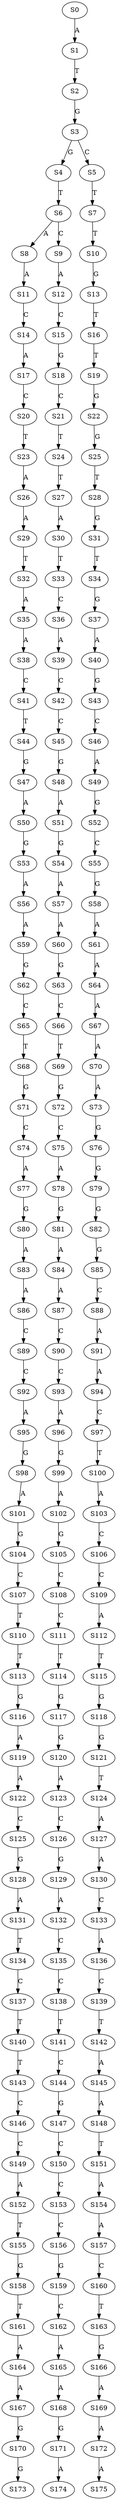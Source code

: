 strict digraph  {
	S0 -> S1 [ label = A ];
	S1 -> S2 [ label = T ];
	S2 -> S3 [ label = G ];
	S3 -> S4 [ label = G ];
	S3 -> S5 [ label = C ];
	S4 -> S6 [ label = T ];
	S5 -> S7 [ label = T ];
	S6 -> S8 [ label = A ];
	S6 -> S9 [ label = C ];
	S7 -> S10 [ label = T ];
	S8 -> S11 [ label = A ];
	S9 -> S12 [ label = A ];
	S10 -> S13 [ label = G ];
	S11 -> S14 [ label = C ];
	S12 -> S15 [ label = C ];
	S13 -> S16 [ label = T ];
	S14 -> S17 [ label = A ];
	S15 -> S18 [ label = G ];
	S16 -> S19 [ label = T ];
	S17 -> S20 [ label = C ];
	S18 -> S21 [ label = C ];
	S19 -> S22 [ label = G ];
	S20 -> S23 [ label = T ];
	S21 -> S24 [ label = T ];
	S22 -> S25 [ label = G ];
	S23 -> S26 [ label = A ];
	S24 -> S27 [ label = T ];
	S25 -> S28 [ label = T ];
	S26 -> S29 [ label = A ];
	S27 -> S30 [ label = A ];
	S28 -> S31 [ label = G ];
	S29 -> S32 [ label = T ];
	S30 -> S33 [ label = T ];
	S31 -> S34 [ label = T ];
	S32 -> S35 [ label = A ];
	S33 -> S36 [ label = C ];
	S34 -> S37 [ label = G ];
	S35 -> S38 [ label = A ];
	S36 -> S39 [ label = A ];
	S37 -> S40 [ label = A ];
	S38 -> S41 [ label = C ];
	S39 -> S42 [ label = C ];
	S40 -> S43 [ label = G ];
	S41 -> S44 [ label = T ];
	S42 -> S45 [ label = C ];
	S43 -> S46 [ label = C ];
	S44 -> S47 [ label = G ];
	S45 -> S48 [ label = G ];
	S46 -> S49 [ label = A ];
	S47 -> S50 [ label = A ];
	S48 -> S51 [ label = A ];
	S49 -> S52 [ label = G ];
	S50 -> S53 [ label = G ];
	S51 -> S54 [ label = G ];
	S52 -> S55 [ label = C ];
	S53 -> S56 [ label = A ];
	S54 -> S57 [ label = A ];
	S55 -> S58 [ label = G ];
	S56 -> S59 [ label = A ];
	S57 -> S60 [ label = A ];
	S58 -> S61 [ label = A ];
	S59 -> S62 [ label = G ];
	S60 -> S63 [ label = G ];
	S61 -> S64 [ label = A ];
	S62 -> S65 [ label = C ];
	S63 -> S66 [ label = C ];
	S64 -> S67 [ label = A ];
	S65 -> S68 [ label = T ];
	S66 -> S69 [ label = T ];
	S67 -> S70 [ label = A ];
	S68 -> S71 [ label = G ];
	S69 -> S72 [ label = G ];
	S70 -> S73 [ label = A ];
	S71 -> S74 [ label = C ];
	S72 -> S75 [ label = C ];
	S73 -> S76 [ label = G ];
	S74 -> S77 [ label = A ];
	S75 -> S78 [ label = A ];
	S76 -> S79 [ label = G ];
	S77 -> S80 [ label = G ];
	S78 -> S81 [ label = G ];
	S79 -> S82 [ label = G ];
	S80 -> S83 [ label = A ];
	S81 -> S84 [ label = A ];
	S82 -> S85 [ label = G ];
	S83 -> S86 [ label = A ];
	S84 -> S87 [ label = A ];
	S85 -> S88 [ label = C ];
	S86 -> S89 [ label = C ];
	S87 -> S90 [ label = C ];
	S88 -> S91 [ label = A ];
	S89 -> S92 [ label = C ];
	S90 -> S93 [ label = C ];
	S91 -> S94 [ label = A ];
	S92 -> S95 [ label = A ];
	S93 -> S96 [ label = A ];
	S94 -> S97 [ label = C ];
	S95 -> S98 [ label = G ];
	S96 -> S99 [ label = G ];
	S97 -> S100 [ label = T ];
	S98 -> S101 [ label = A ];
	S99 -> S102 [ label = A ];
	S100 -> S103 [ label = A ];
	S101 -> S104 [ label = G ];
	S102 -> S105 [ label = G ];
	S103 -> S106 [ label = C ];
	S104 -> S107 [ label = C ];
	S105 -> S108 [ label = C ];
	S106 -> S109 [ label = C ];
	S107 -> S110 [ label = T ];
	S108 -> S111 [ label = C ];
	S109 -> S112 [ label = A ];
	S110 -> S113 [ label = T ];
	S111 -> S114 [ label = T ];
	S112 -> S115 [ label = T ];
	S113 -> S116 [ label = G ];
	S114 -> S117 [ label = G ];
	S115 -> S118 [ label = G ];
	S116 -> S119 [ label = A ];
	S117 -> S120 [ label = G ];
	S118 -> S121 [ label = G ];
	S119 -> S122 [ label = A ];
	S120 -> S123 [ label = A ];
	S121 -> S124 [ label = T ];
	S122 -> S125 [ label = C ];
	S123 -> S126 [ label = C ];
	S124 -> S127 [ label = A ];
	S125 -> S128 [ label = G ];
	S126 -> S129 [ label = G ];
	S127 -> S130 [ label = A ];
	S128 -> S131 [ label = A ];
	S129 -> S132 [ label = A ];
	S130 -> S133 [ label = C ];
	S131 -> S134 [ label = T ];
	S132 -> S135 [ label = C ];
	S133 -> S136 [ label = A ];
	S134 -> S137 [ label = C ];
	S135 -> S138 [ label = C ];
	S136 -> S139 [ label = C ];
	S137 -> S140 [ label = T ];
	S138 -> S141 [ label = T ];
	S139 -> S142 [ label = T ];
	S140 -> S143 [ label = T ];
	S141 -> S144 [ label = C ];
	S142 -> S145 [ label = A ];
	S143 -> S146 [ label = C ];
	S144 -> S147 [ label = G ];
	S145 -> S148 [ label = A ];
	S146 -> S149 [ label = C ];
	S147 -> S150 [ label = C ];
	S148 -> S151 [ label = T ];
	S149 -> S152 [ label = A ];
	S150 -> S153 [ label = C ];
	S151 -> S154 [ label = A ];
	S152 -> S155 [ label = T ];
	S153 -> S156 [ label = C ];
	S154 -> S157 [ label = A ];
	S155 -> S158 [ label = G ];
	S156 -> S159 [ label = G ];
	S157 -> S160 [ label = C ];
	S158 -> S161 [ label = T ];
	S159 -> S162 [ label = C ];
	S160 -> S163 [ label = T ];
	S161 -> S164 [ label = A ];
	S162 -> S165 [ label = A ];
	S163 -> S166 [ label = G ];
	S164 -> S167 [ label = A ];
	S165 -> S168 [ label = A ];
	S166 -> S169 [ label = A ];
	S167 -> S170 [ label = G ];
	S168 -> S171 [ label = G ];
	S169 -> S172 [ label = A ];
	S170 -> S173 [ label = G ];
	S171 -> S174 [ label = A ];
	S172 -> S175 [ label = A ];
}
